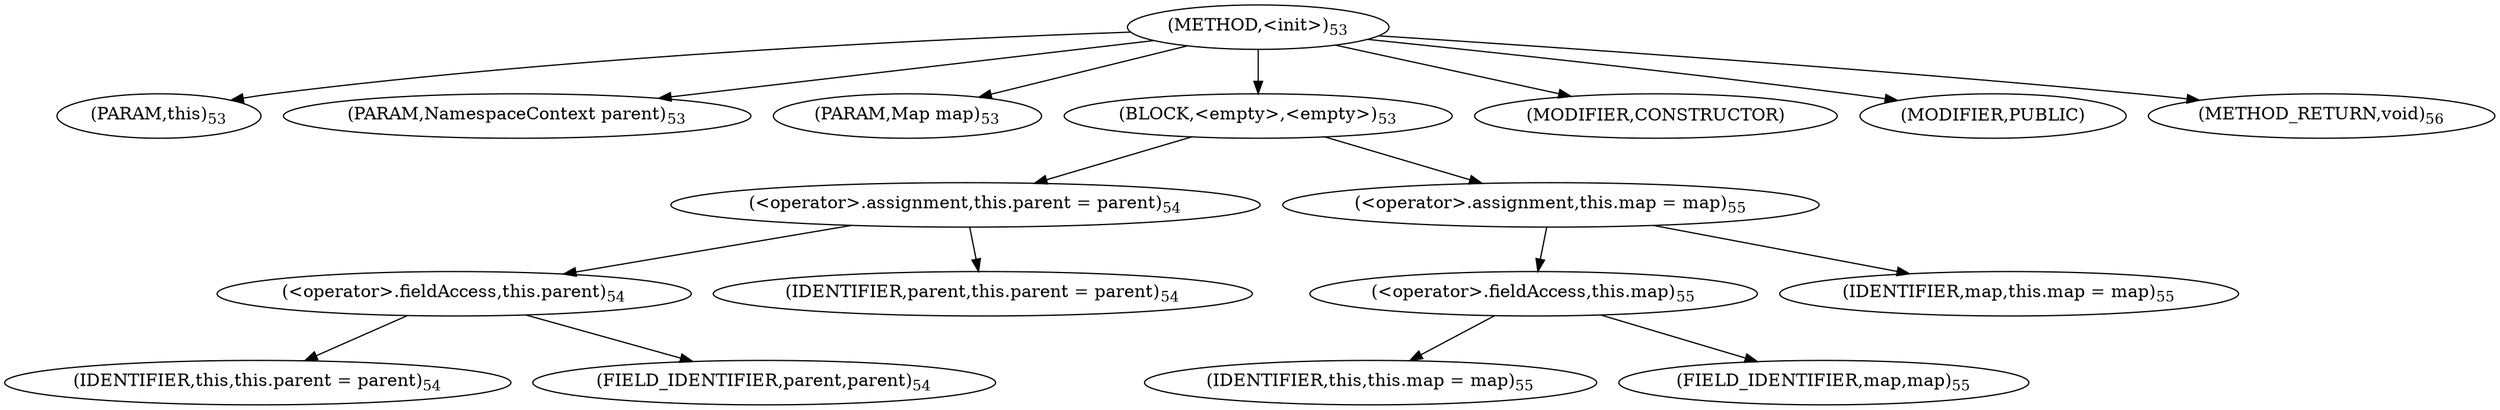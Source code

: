 digraph "&lt;init&gt;" {  
"71" [label = <(METHOD,&lt;init&gt;)<SUB>53</SUB>> ]
"9" [label = <(PARAM,this)<SUB>53</SUB>> ]
"72" [label = <(PARAM,NamespaceContext parent)<SUB>53</SUB>> ]
"73" [label = <(PARAM,Map map)<SUB>53</SUB>> ]
"74" [label = <(BLOCK,&lt;empty&gt;,&lt;empty&gt;)<SUB>53</SUB>> ]
"75" [label = <(&lt;operator&gt;.assignment,this.parent = parent)<SUB>54</SUB>> ]
"76" [label = <(&lt;operator&gt;.fieldAccess,this.parent)<SUB>54</SUB>> ]
"8" [label = <(IDENTIFIER,this,this.parent = parent)<SUB>54</SUB>> ]
"77" [label = <(FIELD_IDENTIFIER,parent,parent)<SUB>54</SUB>> ]
"78" [label = <(IDENTIFIER,parent,this.parent = parent)<SUB>54</SUB>> ]
"79" [label = <(&lt;operator&gt;.assignment,this.map = map)<SUB>55</SUB>> ]
"80" [label = <(&lt;operator&gt;.fieldAccess,this.map)<SUB>55</SUB>> ]
"10" [label = <(IDENTIFIER,this,this.map = map)<SUB>55</SUB>> ]
"81" [label = <(FIELD_IDENTIFIER,map,map)<SUB>55</SUB>> ]
"82" [label = <(IDENTIFIER,map,this.map = map)<SUB>55</SUB>> ]
"83" [label = <(MODIFIER,CONSTRUCTOR)> ]
"84" [label = <(MODIFIER,PUBLIC)> ]
"85" [label = <(METHOD_RETURN,void)<SUB>56</SUB>> ]
  "71" -> "9" 
  "71" -> "72" 
  "71" -> "73" 
  "71" -> "74" 
  "71" -> "83" 
  "71" -> "84" 
  "71" -> "85" 
  "74" -> "75" 
  "74" -> "79" 
  "75" -> "76" 
  "75" -> "78" 
  "76" -> "8" 
  "76" -> "77" 
  "79" -> "80" 
  "79" -> "82" 
  "80" -> "10" 
  "80" -> "81" 
}

